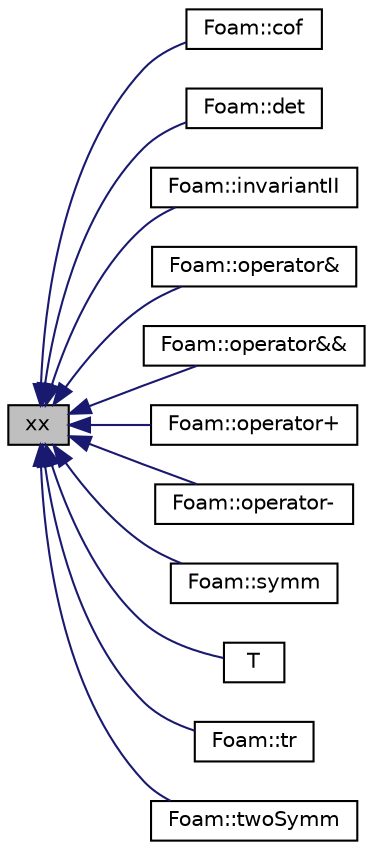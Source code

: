 digraph "xx"
{
  bgcolor="transparent";
  edge [fontname="Helvetica",fontsize="10",labelfontname="Helvetica",labelfontsize="10"];
  node [fontname="Helvetica",fontsize="10",shape=record];
  rankdir="LR";
  Node1 [label="xx",height=0.2,width=0.4,color="black", fillcolor="grey75", style="filled", fontcolor="black"];
  Node1 -> Node2 [dir="back",color="midnightblue",fontsize="10",style="solid",fontname="Helvetica"];
  Node2 [label="Foam::cof",height=0.2,width=0.4,color="black",URL="$a10887.html#aa7e59d18bd5fd20a5b77e7cd6b071f4e",tooltip="Return the cofactor tensor of a tensor. "];
  Node1 -> Node3 [dir="back",color="midnightblue",fontsize="10",style="solid",fontname="Helvetica"];
  Node3 [label="Foam::det",height=0.2,width=0.4,color="black",URL="$a10887.html#ab0c3ce50691859633a66ba182575ce47",tooltip="Return the determinant of a tensor. "];
  Node1 -> Node4 [dir="back",color="midnightblue",fontsize="10",style="solid",fontname="Helvetica"];
  Node4 [label="Foam::invariantII",height=0.2,width=0.4,color="black",URL="$a10887.html#a12278b90ee630ffcc2afeea2720df369",tooltip="Return the 2nd invariant of a tensor. "];
  Node1 -> Node5 [dir="back",color="midnightblue",fontsize="10",style="solid",fontname="Helvetica"];
  Node5 [label="Foam::operator&",height=0.2,width=0.4,color="black",URL="$a10887.html#a8f00a6a1915fcee9fcdf8ef11f6270eb",tooltip="Inner-product between two tensors. "];
  Node1 -> Node6 [dir="back",color="midnightblue",fontsize="10",style="solid",fontname="Helvetica"];
  Node6 [label="Foam::operator&&",height=0.2,width=0.4,color="black",URL="$a10887.html#af71c5a7e4bbb769470884839ad690ba6",tooltip="Double-dot-product between a spherical tensor and a tensor. "];
  Node1 -> Node7 [dir="back",color="midnightblue",fontsize="10",style="solid",fontname="Helvetica"];
  Node7 [label="Foam::operator+",height=0.2,width=0.4,color="black",URL="$a10887.html#a0dd9b970ddc9d0c8c07ef3f4c4acacdb"];
  Node1 -> Node8 [dir="back",color="midnightblue",fontsize="10",style="solid",fontname="Helvetica"];
  Node8 [label="Foam::operator-",height=0.2,width=0.4,color="black",URL="$a10887.html#a6c5451ca4a2306538a113ccc1fb09a86"];
  Node1 -> Node9 [dir="back",color="midnightblue",fontsize="10",style="solid",fontname="Helvetica"];
  Node9 [label="Foam::symm",height=0.2,width=0.4,color="black",URL="$a10887.html#a53c4767e50ef234110633f7477d983ab",tooltip="Return the symmetric part of a tensor. "];
  Node1 -> Node10 [dir="back",color="midnightblue",fontsize="10",style="solid",fontname="Helvetica"];
  Node10 [label="T",height=0.2,width=0.4,color="black",URL="$a02651.html#a9c13349c9599a6229f0cd5938fd1b844",tooltip="Transpose. "];
  Node1 -> Node11 [dir="back",color="midnightblue",fontsize="10",style="solid",fontname="Helvetica"];
  Node11 [label="Foam::tr",height=0.2,width=0.4,color="black",URL="$a10887.html#aa2fdde5ce2fa5587342c5c2535680476",tooltip="Return the trace of a tensor. "];
  Node1 -> Node12 [dir="back",color="midnightblue",fontsize="10",style="solid",fontname="Helvetica"];
  Node12 [label="Foam::twoSymm",height=0.2,width=0.4,color="black",URL="$a10887.html#a11dc4841fbe5bb4e854b1be655d21919",tooltip="Return the twice the symmetric part of a tensor. "];
}
